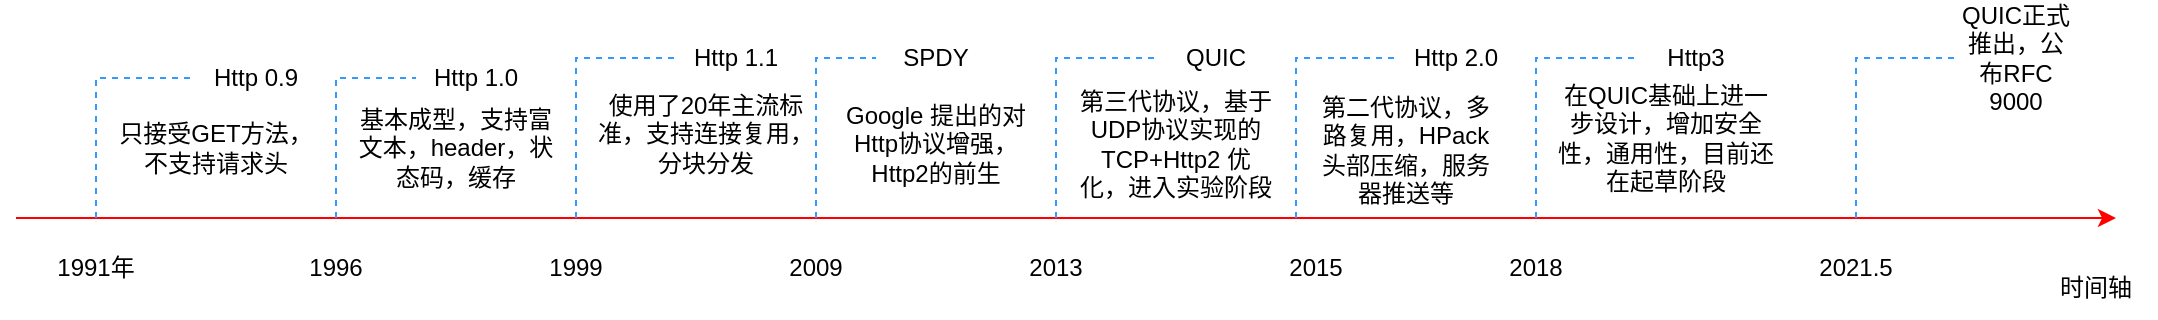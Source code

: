 <mxfile version="16.3.0" type="device"><diagram id="L-BwJk2x_2k__RbKbOxm" name="Http协议发展史"><mxGraphModel dx="946" dy="503" grid="1" gridSize="10" guides="1" tooltips="1" connect="1" arrows="1" fold="1" page="1" pageScale="1" pageWidth="827" pageHeight="1169" math="0" shadow="0"><root><mxCell id="0"/><mxCell id="1" parent="0"/><mxCell id="_fCYHmd2CT4Ns9I5fiKs-1" value="" style="endArrow=classic;html=1;rounded=0;strokeColor=#FF0000;" edge="1" parent="1"><mxGeometry width="50" height="50" relative="1" as="geometry"><mxPoint x="80" y="280" as="sourcePoint"/><mxPoint x="1130" y="280" as="targetPoint"/></mxGeometry></mxCell><mxCell id="_fCYHmd2CT4Ns9I5fiKs-3" value="1991年" style="text;html=1;strokeColor=none;fillColor=none;align=center;verticalAlign=middle;whiteSpace=wrap;rounded=0;" vertex="1" parent="1"><mxGeometry x="90" y="290" width="60" height="30" as="geometry"/></mxCell><mxCell id="_fCYHmd2CT4Ns9I5fiKs-4" value="" style="endArrow=none;dashed=1;html=1;rounded=0;strokeColor=#3399FF;" edge="1" parent="1" target="_fCYHmd2CT4Ns9I5fiKs-5"><mxGeometry width="50" height="50" relative="1" as="geometry"><mxPoint x="120" y="280" as="sourcePoint"/><mxPoint x="180" y="210" as="targetPoint"/><Array as="points"><mxPoint x="120" y="210"/></Array></mxGeometry></mxCell><mxCell id="_fCYHmd2CT4Ns9I5fiKs-5" value="Http 0.9" style="text;html=1;strokeColor=none;fillColor=none;align=center;verticalAlign=middle;whiteSpace=wrap;rounded=0;" vertex="1" parent="1"><mxGeometry x="170" y="195" width="60" height="30" as="geometry"/></mxCell><mxCell id="_fCYHmd2CT4Ns9I5fiKs-6" value="只接受GET方法，不支持请求头" style="text;html=1;strokeColor=none;fillColor=none;align=center;verticalAlign=middle;whiteSpace=wrap;rounded=0;" vertex="1" parent="1"><mxGeometry x="130" y="230" width="100" height="30" as="geometry"/></mxCell><mxCell id="_fCYHmd2CT4Ns9I5fiKs-10" value="" style="endArrow=none;dashed=1;html=1;rounded=0;strokeColor=#3399FF;" edge="1" parent="1" target="_fCYHmd2CT4Ns9I5fiKs-11"><mxGeometry width="50" height="50" relative="1" as="geometry"><mxPoint x="240" y="280" as="sourcePoint"/><mxPoint x="290" y="210" as="targetPoint"/><Array as="points"><mxPoint x="240" y="210"/></Array></mxGeometry></mxCell><mxCell id="_fCYHmd2CT4Ns9I5fiKs-11" value="Http 1.0" style="text;html=1;strokeColor=none;fillColor=none;align=center;verticalAlign=middle;whiteSpace=wrap;rounded=0;" vertex="1" parent="1"><mxGeometry x="280" y="195" width="60" height="30" as="geometry"/></mxCell><mxCell id="_fCYHmd2CT4Ns9I5fiKs-12" value="1996" style="text;html=1;strokeColor=none;fillColor=none;align=center;verticalAlign=middle;whiteSpace=wrap;rounded=0;" vertex="1" parent="1"><mxGeometry x="210" y="290" width="60" height="30" as="geometry"/></mxCell><mxCell id="_fCYHmd2CT4Ns9I5fiKs-13" value="基本成型，支持富文本，header，状态码，缓存" style="text;html=1;strokeColor=none;fillColor=none;align=center;verticalAlign=middle;whiteSpace=wrap;rounded=0;" vertex="1" parent="1"><mxGeometry x="250" y="230" width="100" height="30" as="geometry"/></mxCell><mxCell id="_fCYHmd2CT4Ns9I5fiKs-14" value="" style="endArrow=none;dashed=1;html=1;rounded=0;strokeColor=#3399FF;" edge="1" parent="1" target="_fCYHmd2CT4Ns9I5fiKs-16"><mxGeometry width="50" height="50" relative="1" as="geometry"><mxPoint x="360" y="280" as="sourcePoint"/><mxPoint x="440" y="200" as="targetPoint"/><Array as="points"><mxPoint x="360" y="200"/></Array></mxGeometry></mxCell><mxCell id="_fCYHmd2CT4Ns9I5fiKs-15" value="1999" style="text;html=1;strokeColor=none;fillColor=none;align=center;verticalAlign=middle;whiteSpace=wrap;rounded=0;" vertex="1" parent="1"><mxGeometry x="330" y="290" width="60" height="30" as="geometry"/></mxCell><mxCell id="_fCYHmd2CT4Ns9I5fiKs-16" value="Http 1.1" style="text;html=1;strokeColor=none;fillColor=none;align=center;verticalAlign=middle;whiteSpace=wrap;rounded=0;" vertex="1" parent="1"><mxGeometry x="410" y="185" width="60" height="30" as="geometry"/></mxCell><mxCell id="_fCYHmd2CT4Ns9I5fiKs-17" value="使用了20年主流标准，支持连接复用，分块分发" style="text;html=1;strokeColor=none;fillColor=none;align=center;verticalAlign=middle;whiteSpace=wrap;rounded=0;" vertex="1" parent="1"><mxGeometry x="370" y="215" width="110" height="45" as="geometry"/></mxCell><mxCell id="_fCYHmd2CT4Ns9I5fiKs-18" value="" style="endArrow=none;dashed=1;html=1;rounded=0;strokeColor=#3399FF;" edge="1" parent="1" target="_fCYHmd2CT4Ns9I5fiKs-20"><mxGeometry width="50" height="50" relative="1" as="geometry"><mxPoint x="480" y="280" as="sourcePoint"/><mxPoint x="530" y="200" as="targetPoint"/><Array as="points"><mxPoint x="480" y="200"/></Array></mxGeometry></mxCell><mxCell id="_fCYHmd2CT4Ns9I5fiKs-20" value="SPDY" style="text;html=1;strokeColor=none;fillColor=none;align=center;verticalAlign=middle;whiteSpace=wrap;rounded=0;" vertex="1" parent="1"><mxGeometry x="510" y="185" width="60" height="30" as="geometry"/></mxCell><mxCell id="_fCYHmd2CT4Ns9I5fiKs-21" value="Google 提出的对Http协议增强，Http2的前生" style="text;html=1;strokeColor=none;fillColor=none;align=center;verticalAlign=middle;whiteSpace=wrap;rounded=0;" vertex="1" parent="1"><mxGeometry x="490" y="225" width="100" height="35" as="geometry"/></mxCell><mxCell id="_fCYHmd2CT4Ns9I5fiKs-22" value="2009" style="text;html=1;strokeColor=none;fillColor=none;align=center;verticalAlign=middle;whiteSpace=wrap;rounded=0;" vertex="1" parent="1"><mxGeometry x="450" y="290" width="60" height="30" as="geometry"/></mxCell><mxCell id="_fCYHmd2CT4Ns9I5fiKs-23" value="" style="endArrow=none;dashed=1;html=1;rounded=0;strokeColor=#3399FF;" edge="1" parent="1" target="_fCYHmd2CT4Ns9I5fiKs-24"><mxGeometry width="50" height="50" relative="1" as="geometry"><mxPoint x="600" y="280" as="sourcePoint"/><mxPoint x="680" y="200" as="targetPoint"/><Array as="points"><mxPoint x="600" y="200"/></Array></mxGeometry></mxCell><mxCell id="_fCYHmd2CT4Ns9I5fiKs-24" value="QUIC" style="text;html=1;strokeColor=none;fillColor=none;align=center;verticalAlign=middle;whiteSpace=wrap;rounded=0;" vertex="1" parent="1"><mxGeometry x="650" y="185" width="60" height="30" as="geometry"/></mxCell><mxCell id="_fCYHmd2CT4Ns9I5fiKs-25" value="2013" style="text;html=1;strokeColor=none;fillColor=none;align=center;verticalAlign=middle;whiteSpace=wrap;rounded=0;" vertex="1" parent="1"><mxGeometry x="570" y="290" width="60" height="30" as="geometry"/></mxCell><mxCell id="_fCYHmd2CT4Ns9I5fiKs-26" value="第三代协议，基于UDP协议实现的TCP+Http2 优化，进入实验阶段" style="text;html=1;strokeColor=none;fillColor=none;align=center;verticalAlign=middle;whiteSpace=wrap;rounded=0;" vertex="1" parent="1"><mxGeometry x="610" y="230" width="100" height="25" as="geometry"/></mxCell><mxCell id="_fCYHmd2CT4Ns9I5fiKs-27" value="" style="endArrow=none;dashed=1;html=1;rounded=0;strokeColor=#3399FF;" edge="1" parent="1" target="_fCYHmd2CT4Ns9I5fiKs-28"><mxGeometry width="50" height="50" relative="1" as="geometry"><mxPoint x="720" y="280" as="sourcePoint"/><mxPoint x="800" y="200" as="targetPoint"/><Array as="points"><mxPoint x="720" y="200"/></Array></mxGeometry></mxCell><mxCell id="_fCYHmd2CT4Ns9I5fiKs-28" value="Http 2.0" style="text;html=1;strokeColor=none;fillColor=none;align=center;verticalAlign=middle;whiteSpace=wrap;rounded=0;" vertex="1" parent="1"><mxGeometry x="770" y="185" width="60" height="30" as="geometry"/></mxCell><mxCell id="_fCYHmd2CT4Ns9I5fiKs-29" value="第二代协议，多路复用，HPack头部压缩，服务器推送等" style="text;html=1;strokeColor=none;fillColor=none;align=center;verticalAlign=middle;whiteSpace=wrap;rounded=0;" vertex="1" parent="1"><mxGeometry x="730" y="222.5" width="90" height="47.5" as="geometry"/></mxCell><mxCell id="_fCYHmd2CT4Ns9I5fiKs-30" value="" style="endArrow=none;dashed=1;html=1;rounded=0;strokeColor=#3399FF;" edge="1" parent="1" target="_fCYHmd2CT4Ns9I5fiKs-31"><mxGeometry width="50" height="50" relative="1" as="geometry"><mxPoint x="840" y="280" as="sourcePoint"/><mxPoint x="920" y="200" as="targetPoint"/><Array as="points"><mxPoint x="840" y="200"/></Array></mxGeometry></mxCell><mxCell id="_fCYHmd2CT4Ns9I5fiKs-31" value="Http3" style="text;html=1;strokeColor=none;fillColor=none;align=center;verticalAlign=middle;whiteSpace=wrap;rounded=0;" vertex="1" parent="1"><mxGeometry x="890" y="185" width="60" height="30" as="geometry"/></mxCell><mxCell id="_fCYHmd2CT4Ns9I5fiKs-32" value="2015" style="text;html=1;strokeColor=none;fillColor=none;align=center;verticalAlign=middle;whiteSpace=wrap;rounded=0;" vertex="1" parent="1"><mxGeometry x="700" y="290" width="60" height="30" as="geometry"/></mxCell><mxCell id="_fCYHmd2CT4Ns9I5fiKs-33" value="2018" style="text;html=1;strokeColor=none;fillColor=none;align=center;verticalAlign=middle;whiteSpace=wrap;rounded=0;" vertex="1" parent="1"><mxGeometry x="810" y="290" width="60" height="30" as="geometry"/></mxCell><mxCell id="_fCYHmd2CT4Ns9I5fiKs-35" value="在QUIC基础上进一步设计，增加安全性，通用性，目前还在起草阶段" style="text;html=1;strokeColor=none;fillColor=none;align=center;verticalAlign=middle;whiteSpace=wrap;rounded=0;" vertex="1" parent="1"><mxGeometry x="850" y="225" width="110" height="30" as="geometry"/></mxCell><mxCell id="_fCYHmd2CT4Ns9I5fiKs-36" value="时间轴" style="text;html=1;strokeColor=none;fillColor=none;align=center;verticalAlign=middle;whiteSpace=wrap;rounded=0;" vertex="1" parent="1"><mxGeometry x="1090" y="300" width="60" height="30" as="geometry"/></mxCell><mxCell id="_fCYHmd2CT4Ns9I5fiKs-37" value="" style="endArrow=none;dashed=1;html=1;rounded=0;strokeColor=#3399FF;" edge="1" parent="1" target="_fCYHmd2CT4Ns9I5fiKs-38"><mxGeometry width="50" height="50" relative="1" as="geometry"><mxPoint x="1000" y="280" as="sourcePoint"/><mxPoint x="1080" y="200" as="targetPoint"/><Array as="points"><mxPoint x="1000" y="200"/></Array></mxGeometry></mxCell><mxCell id="_fCYHmd2CT4Ns9I5fiKs-38" value="QUIC正式推出，公布RFC 9000" style="text;html=1;strokeColor=none;fillColor=none;align=center;verticalAlign=middle;whiteSpace=wrap;rounded=0;" vertex="1" parent="1"><mxGeometry x="1050" y="185" width="60" height="30" as="geometry"/></mxCell><mxCell id="_fCYHmd2CT4Ns9I5fiKs-39" value="2021.5" style="text;html=1;strokeColor=none;fillColor=none;align=center;verticalAlign=middle;whiteSpace=wrap;rounded=0;" vertex="1" parent="1"><mxGeometry x="970" y="290" width="60" height="30" as="geometry"/></mxCell></root></mxGraphModel></diagram></mxfile>
